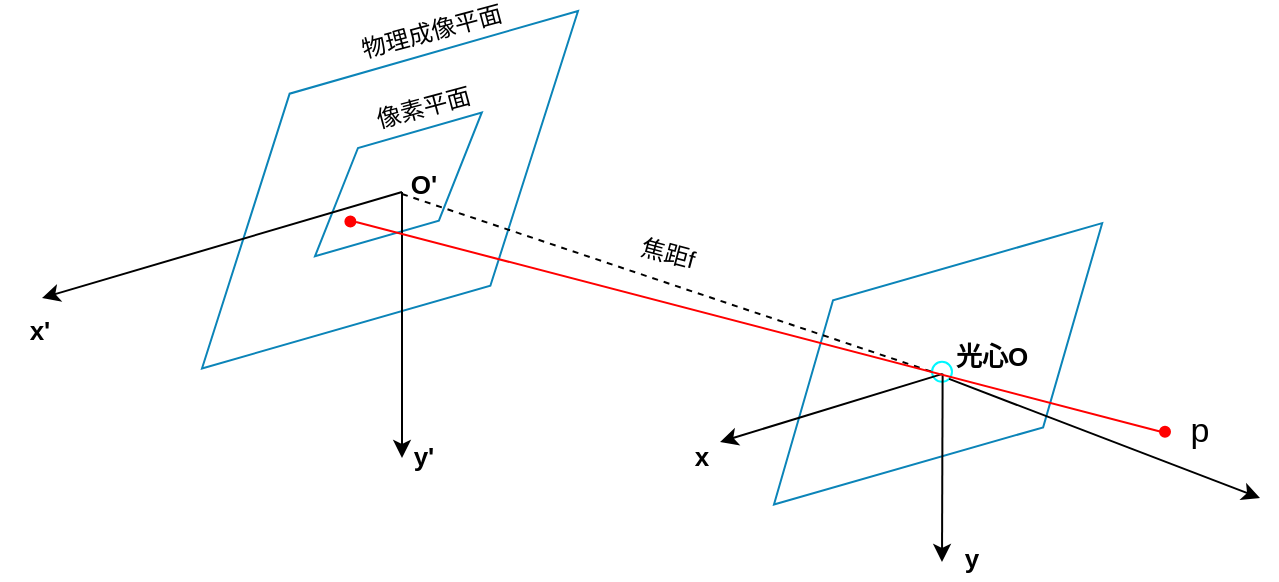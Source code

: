 <mxfile version="14.2.9" type="github">
  <diagram id="WRzdULnW6Vfhu5xPQpba" name="Page-1">
    <mxGraphModel dx="1808" dy="486" grid="1" gridSize="10" guides="1" tooltips="1" connect="1" arrows="1" fold="1" page="1" pageScale="1" pageWidth="827" pageHeight="1169" math="0" shadow="0">
      <root>
        <mxCell id="0" />
        <mxCell id="1" parent="0" />
        <mxCell id="khOET2NIEh_R82iqiIjk-8" value="" style="shape=parallelogram;perimeter=parallelogramPerimeter;whiteSpace=wrap;html=1;fixedSize=1;size=56.52;rotation=344;fillColor=#FFFFFF;strokeColor=#0B84B8;" vertex="1" parent="1">
          <mxGeometry x="340.78" y="197.92" width="196.52" height="90" as="geometry" />
        </mxCell>
        <mxCell id="khOET2NIEh_R82iqiIjk-1" value="" style="shape=parallelogram;perimeter=parallelogramPerimeter;whiteSpace=wrap;html=1;fixedSize=1;size=80;rotation=344;strokeColor=#0B84B8;fillColor=#FFFFFF;" vertex="1" parent="1">
          <mxGeometry x="50" y="95.87" width="230" height="120" as="geometry" />
        </mxCell>
        <mxCell id="khOET2NIEh_R82iqiIjk-3" value="" style="shape=parallelogram;perimeter=parallelogramPerimeter;whiteSpace=wrap;html=1;fixedSize=1;size=35.57;rotation=344;fillColor=#FFFFFF;strokeColor=#0B84B8;" vertex="1" parent="1">
          <mxGeometry x="119.22" y="130.11" width="99.99" height="46.12" as="geometry" />
        </mxCell>
        <mxCell id="khOET2NIEh_R82iqiIjk-5" value="" style="endArrow=classic;html=1;" edge="1" parent="1">
          <mxGeometry width="50" height="50" relative="1" as="geometry">
            <mxPoint x="171" y="157" as="sourcePoint" />
            <mxPoint x="-9" y="210" as="targetPoint" />
          </mxGeometry>
        </mxCell>
        <mxCell id="khOET2NIEh_R82iqiIjk-6" value="" style="endArrow=classic;html=1;" edge="1" parent="1">
          <mxGeometry width="50" height="50" relative="1" as="geometry">
            <mxPoint x="171" y="157" as="sourcePoint" />
            <mxPoint x="171" y="290" as="targetPoint" />
          </mxGeometry>
        </mxCell>
        <mxCell id="khOET2NIEh_R82iqiIjk-9" value="" style="ellipse;whiteSpace=wrap;html=1;strokeColor=#00F7FF;fillColor=#FFFFFF;" vertex="1" parent="1">
          <mxGeometry x="436" y="241.92" width="10" height="10" as="geometry" />
        </mxCell>
        <mxCell id="khOET2NIEh_R82iqiIjk-11" value="" style="endArrow=none;dashed=1;html=1;entryX=0;entryY=0.5;entryDx=0;entryDy=0;" edge="1" parent="1" target="khOET2NIEh_R82iqiIjk-9">
          <mxGeometry width="50" height="50" relative="1" as="geometry">
            <mxPoint x="171" y="158" as="sourcePoint" />
            <mxPoint x="431" y="198" as="targetPoint" />
          </mxGeometry>
        </mxCell>
        <mxCell id="khOET2NIEh_R82iqiIjk-12" value="" style="endArrow=classic;html=1;exitX=1;exitY=1;exitDx=0;exitDy=0;" edge="1" parent="1" source="khOET2NIEh_R82iqiIjk-9">
          <mxGeometry width="50" height="50" relative="1" as="geometry">
            <mxPoint x="380" y="250" as="sourcePoint" />
            <mxPoint x="600" y="310" as="targetPoint" />
          </mxGeometry>
        </mxCell>
        <mxCell id="khOET2NIEh_R82iqiIjk-13" value="" style="endArrow=classic;html=1;" edge="1" parent="1">
          <mxGeometry width="50" height="50" relative="1" as="geometry">
            <mxPoint x="441.31" y="247.92" as="sourcePoint" />
            <mxPoint x="330" y="282" as="targetPoint" />
          </mxGeometry>
        </mxCell>
        <mxCell id="khOET2NIEh_R82iqiIjk-14" value="" style="endArrow=classic;html=1;" edge="1" parent="1">
          <mxGeometry width="50" height="50" relative="1" as="geometry">
            <mxPoint x="441.31" y="247.92" as="sourcePoint" />
            <mxPoint x="441" y="342" as="targetPoint" />
          </mxGeometry>
        </mxCell>
        <mxCell id="khOET2NIEh_R82iqiIjk-15" value="" style="endArrow=none;html=1;exitX=0.173;exitY=0.676;exitDx=0;exitDy=0;exitPerimeter=0;fillColor=#a20025;strokeColor=#FF0000;" edge="1" parent="1">
          <mxGeometry width="50" height="50" relative="1" as="geometry">
            <mxPoint x="148.022" y="171.985" as="sourcePoint" />
            <mxPoint x="550" y="276.786" as="targetPoint" />
          </mxGeometry>
        </mxCell>
        <mxCell id="khOET2NIEh_R82iqiIjk-17" value="&lt;font style=&quot;font-size: 17px&quot;&gt;p&lt;/font&gt;" style="text;html=1;strokeColor=none;fillColor=none;align=center;verticalAlign=middle;whiteSpace=wrap;rounded=0;" vertex="1" parent="1">
          <mxGeometry x="560" y="265.92" width="20" height="22" as="geometry" />
        </mxCell>
        <mxCell id="khOET2NIEh_R82iqiIjk-18" value="像素平面" style="text;html=1;strokeColor=none;fillColor=none;align=center;verticalAlign=middle;whiteSpace=wrap;rounded=0;rotation=-15;" vertex="1" parent="1">
          <mxGeometry x="152" y="115" width="60" as="geometry" />
        </mxCell>
        <mxCell id="khOET2NIEh_R82iqiIjk-19" value="物理成像平面" style="text;html=1;strokeColor=none;fillColor=none;align=center;verticalAlign=middle;whiteSpace=wrap;rounded=0;rotation=-15;" vertex="1" parent="1">
          <mxGeometry x="146.69" y="76.67" width="78" as="geometry" />
        </mxCell>
        <mxCell id="khOET2NIEh_R82iqiIjk-20" value="" style="ellipse;whiteSpace=wrap;html=1;fillColor=#FF0000;strokeColor=#FF0000;" vertex="1" parent="1">
          <mxGeometry x="550" y="274.42" width="5" height="5" as="geometry" />
        </mxCell>
        <mxCell id="khOET2NIEh_R82iqiIjk-21" value="" style="ellipse;whiteSpace=wrap;html=1;fillColor=#FF0000;strokeColor=#FF0000;" vertex="1" parent="1">
          <mxGeometry x="142.69" y="169.23" width="5" height="5" as="geometry" />
        </mxCell>
        <mxCell id="khOET2NIEh_R82iqiIjk-22" value="&lt;font style=&quot;font-size: 13px&quot;&gt;&lt;b&gt;O&#39;&lt;/b&gt;&lt;/font&gt;" style="text;html=1;strokeColor=none;fillColor=none;align=center;verticalAlign=middle;whiteSpace=wrap;rounded=0;" vertex="1" parent="1">
          <mxGeometry x="162" y="143.17" width="40" height="20" as="geometry" />
        </mxCell>
        <mxCell id="khOET2NIEh_R82iqiIjk-23" value="&lt;font style=&quot;font-size: 13px&quot;&gt;&lt;b&gt;光心O&lt;/b&gt;&lt;/font&gt;" style="text;html=1;strokeColor=none;fillColor=none;align=center;verticalAlign=middle;whiteSpace=wrap;rounded=0;" vertex="1" parent="1">
          <mxGeometry x="446" y="228.92" width="40" height="20" as="geometry" />
        </mxCell>
        <mxCell id="khOET2NIEh_R82iqiIjk-24" value="&lt;font style=&quot;font-size: 13px&quot;&gt;&lt;b&gt;x&#39;&lt;/b&gt;&lt;/font&gt;" style="text;html=1;strokeColor=none;fillColor=none;align=center;verticalAlign=middle;whiteSpace=wrap;rounded=0;" vertex="1" parent="1">
          <mxGeometry x="-30" y="215.87" width="40" height="20" as="geometry" />
        </mxCell>
        <mxCell id="khOET2NIEh_R82iqiIjk-25" value="&lt;font style=&quot;font-size: 13px&quot;&gt;&lt;b&gt;y&#39;&lt;/b&gt;&lt;/font&gt;" style="text;html=1;strokeColor=none;fillColor=none;align=center;verticalAlign=middle;whiteSpace=wrap;rounded=0;" vertex="1" parent="1">
          <mxGeometry x="162" y="279.42" width="40" height="20" as="geometry" />
        </mxCell>
        <mxCell id="khOET2NIEh_R82iqiIjk-26" value="&lt;font style=&quot;font-size: 13px&quot;&gt;&lt;b&gt;x&lt;/b&gt;&lt;/font&gt;" style="text;html=1;strokeColor=none;fillColor=none;align=center;verticalAlign=middle;whiteSpace=wrap;rounded=0;" vertex="1" parent="1">
          <mxGeometry x="300.78" y="279.42" width="40" height="20" as="geometry" />
        </mxCell>
        <mxCell id="khOET2NIEh_R82iqiIjk-27" value="&lt;span style=&quot;font-size: 13px&quot;&gt;&lt;b&gt;y&lt;/b&gt;&lt;/span&gt;" style="text;html=1;strokeColor=none;fillColor=none;align=center;verticalAlign=middle;whiteSpace=wrap;rounded=0;" vertex="1" parent="1">
          <mxGeometry x="436" y="330" width="40" height="20" as="geometry" />
        </mxCell>
        <mxCell id="khOET2NIEh_R82iqiIjk-28" value="焦距f" style="text;html=1;strokeColor=none;fillColor=none;align=center;verticalAlign=middle;whiteSpace=wrap;rounded=0;rotation=15;" vertex="1" parent="1">
          <mxGeometry x="284" y="178" width="40" height="20" as="geometry" />
        </mxCell>
      </root>
    </mxGraphModel>
  </diagram>
</mxfile>
